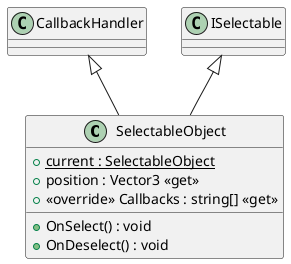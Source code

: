 @startuml
class SelectableObject {
    + {static} current : SelectableObject
    + position : Vector3 <<get>>
    + <<override>> Callbacks : string[] <<get>>
    + OnSelect() : void
    + OnDeselect() : void
}
CallbackHandler <|-- SelectableObject
ISelectable <|-- SelectableObject
@enduml
